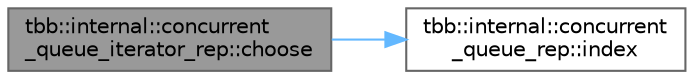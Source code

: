 digraph "tbb::internal::concurrent_queue_iterator_rep::choose"
{
 // LATEX_PDF_SIZE
  bgcolor="transparent";
  edge [fontname=Helvetica,fontsize=10,labelfontname=Helvetica,labelfontsize=10];
  node [fontname=Helvetica,fontsize=10,shape=box,height=0.2,width=0.4];
  rankdir="LR";
  Node1 [id="Node000001",label="tbb::internal::concurrent\l_queue_iterator_rep::choose",height=0.2,width=0.4,color="gray40", fillcolor="grey60", style="filled", fontcolor="black",tooltip="Get pointer to kth element"];
  Node1 -> Node2 [id="edge1_Node000001_Node000002",color="steelblue1",style="solid",tooltip=" "];
  Node2 [id="Node000002",label="tbb::internal::concurrent\l_queue_rep::index",height=0.2,width=0.4,color="grey40", fillcolor="white", style="filled",URL="$classtbb_1_1internal_1_1concurrent__queue__rep.html#a04f274a4f9002d3a43a7d64d03e174c8",tooltip="Map ticket to an array index"];
}

